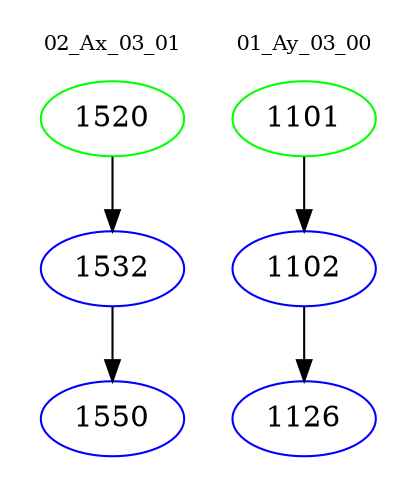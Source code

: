 digraph{
subgraph cluster_0 {
color = white
label = "02_Ax_03_01";
fontsize=10;
T0_1520 [label="1520", color="green"]
T0_1520 -> T0_1532 [color="black"]
T0_1532 [label="1532", color="blue"]
T0_1532 -> T0_1550 [color="black"]
T0_1550 [label="1550", color="blue"]
}
subgraph cluster_1 {
color = white
label = "01_Ay_03_00";
fontsize=10;
T1_1101 [label="1101", color="green"]
T1_1101 -> T1_1102 [color="black"]
T1_1102 [label="1102", color="blue"]
T1_1102 -> T1_1126 [color="black"]
T1_1126 [label="1126", color="blue"]
}
}
